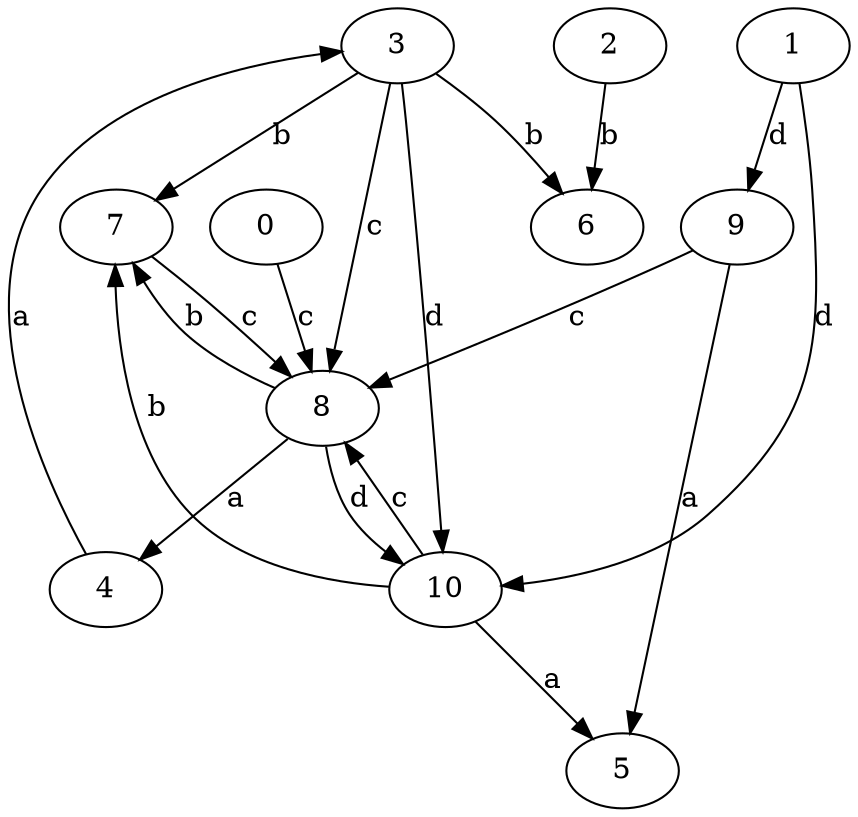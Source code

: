 strict digraph  {
3;
4;
5;
6;
7;
8;
0;
1;
2;
9;
10;
3 -> 6  [label=b];
3 -> 7  [label=b];
3 -> 8  [label=c];
3 -> 10  [label=d];
4 -> 3  [label=a];
7 -> 8  [label=c];
8 -> 4  [label=a];
8 -> 7  [label=b];
8 -> 10  [label=d];
0 -> 8  [label=c];
1 -> 9  [label=d];
1 -> 10  [label=d];
2 -> 6  [label=b];
9 -> 5  [label=a];
9 -> 8  [label=c];
10 -> 5  [label=a];
10 -> 7  [label=b];
10 -> 8  [label=c];
}
